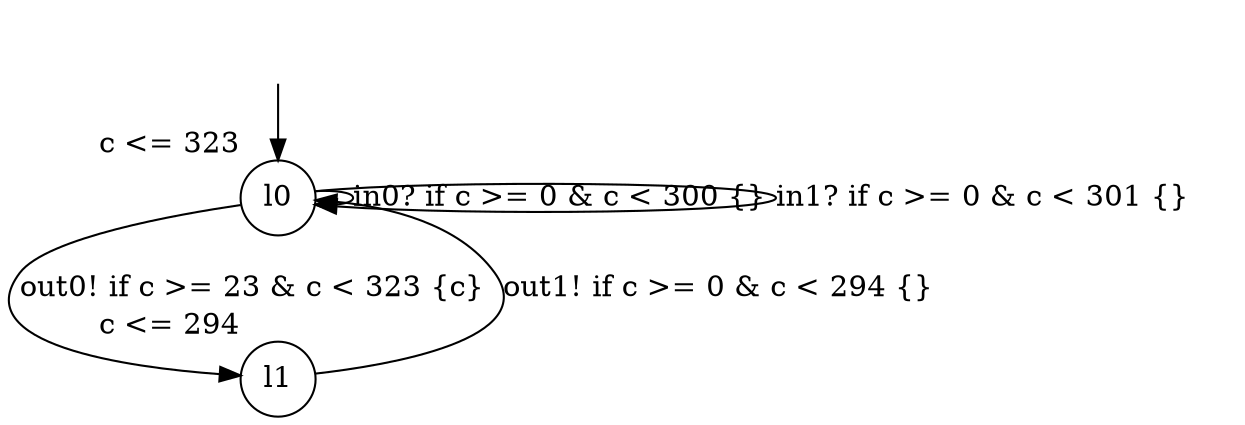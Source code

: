 digraph g {
__start0 [label="" shape="none"];
l0 [shape="circle" margin=0 label="l0", xlabel="c <= 323"];
l1 [shape="circle" margin=0 label="l1", xlabel="c <= 294"];
l0 -> l0 [label="in0? if c >= 0 & c < 300 {} "];
l0 -> l0 [label="in1? if c >= 0 & c < 301 {} "];
l0 -> l1 [label="out0! if c >= 23 & c < 323 {c} "];
l1 -> l0 [label="out1! if c >= 0 & c < 294 {} "];
__start0 -> l0;
}
